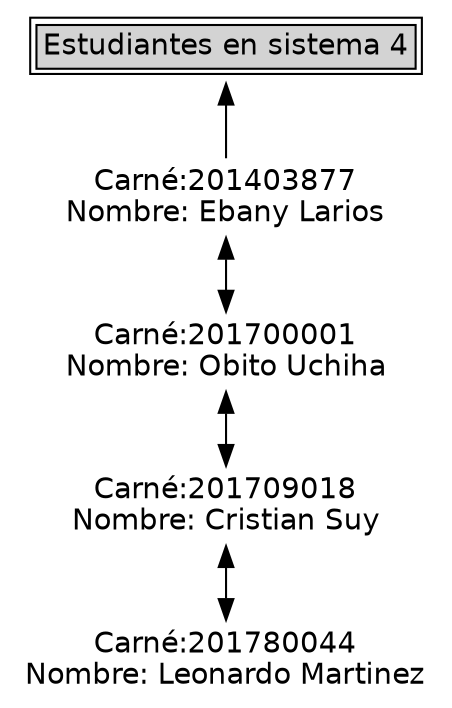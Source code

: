 digraph G {
 node[shape=none fontname=Helvetica]
 n0[ label = <
<table>
<tr><td bgcolor="lightgray">Estudiantes en sistema 4</td></tr></table> > ];
n1
[label="Carné:201403877
Nombre: Ebany Larios"];
n2
[label="Carné:201700001
Nombre: Obito Uchiha"];
n3
[label="Carné:201709018
Nombre: Cristian Suy"];
n4
[label="Carné:201780044
Nombre: Leonardo Martinez"];
n0->n1[dir=back]
n1->n2[dir=both]
n2->n3[dir=both]
n3->n4[dir=both]
}